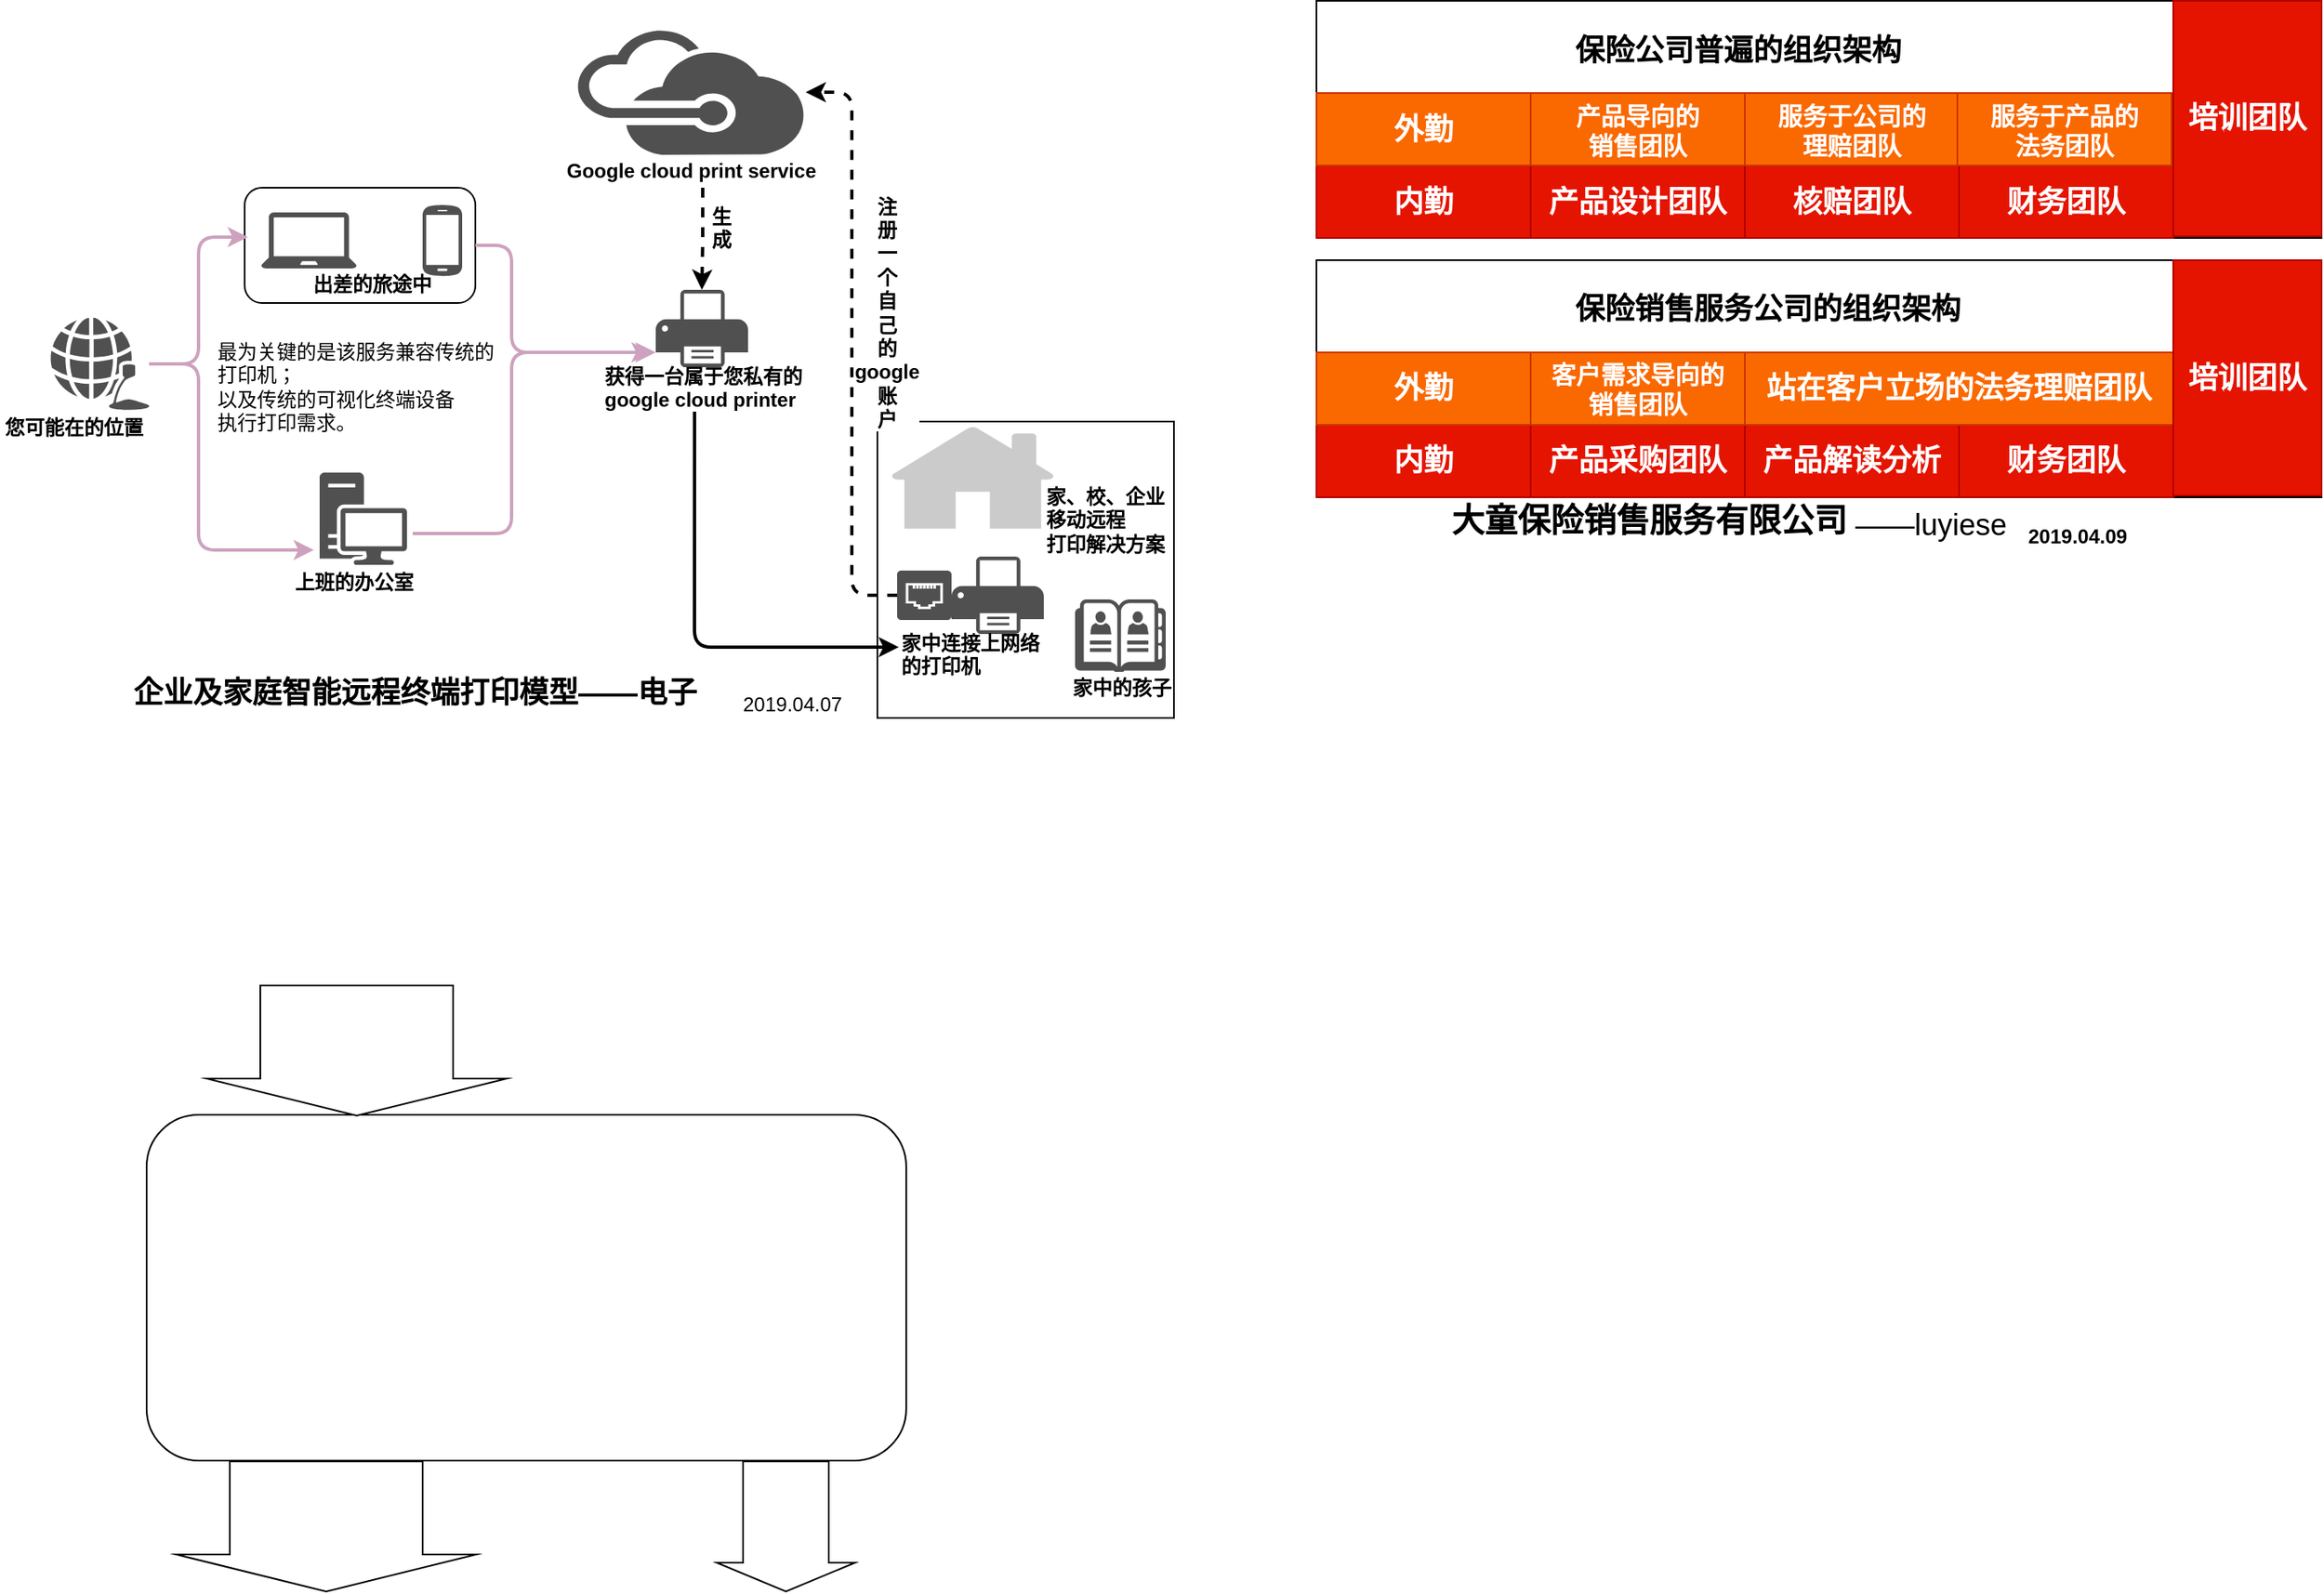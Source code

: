 <mxfile version="10.6.0" type="github"><diagram id="jo9v7P09ygBNdLOwuYa4" name="Page-1"><mxGraphModel dx="1348" dy="1374" grid="1" gridSize="10" guides="1" tooltips="1" connect="1" arrows="1" fold="1" page="1" pageScale="1" pageWidth="827" pageHeight="1169" math="0" shadow="0"><root><mxCell id="0"/><mxCell id="1" parent="0"/><mxCell id="vyuO964C4UvbQYeFPGE2-1" value="" style="group" parent="1" vertex="1" connectable="0"><mxGeometry x="-372.5" y="225" width="318" height="226" as="geometry"/></mxCell><mxCell id="vyuO964C4UvbQYeFPGE2-2" value="" style="whiteSpace=wrap;html=1;aspect=fixed;" parent="vyuO964C4UvbQYeFPGE2-1" vertex="1"><mxGeometry x="116" y="44" width="180" height="180" as="geometry"/></mxCell><mxCell id="vyuO964C4UvbQYeFPGE2-3" value="" style="shadow=0;dashed=0;html=1;strokeColor=none;labelPosition=center;verticalLabelPosition=bottom;verticalAlign=top;outlineConnect=0;align=center;shape=mxgraph.office.concepts.home;fillColor=#CCCBCB;" parent="vyuO964C4UvbQYeFPGE2-1" vertex="1"><mxGeometry x="124" y="47" width="100" height="62" as="geometry"/></mxCell><mxCell id="vyuO964C4UvbQYeFPGE2-4" value="" style="group" parent="vyuO964C4UvbQYeFPGE2-1" vertex="1" connectable="0"><mxGeometry x="128" y="126" width="100" height="73" as="geometry"/></mxCell><mxCell id="vyuO964C4UvbQYeFPGE2-5" value="" style="shadow=0;dashed=0;html=1;strokeColor=none;fillColor=#505050;labelPosition=center;verticalLabelPosition=bottom;verticalAlign=top;outlineConnect=0;align=center;shape=mxgraph.office.devices.data_jack;" parent="vyuO964C4UvbQYeFPGE2-4" vertex="1"><mxGeometry y="8.5" width="33" height="30" as="geometry"/></mxCell><mxCell id="vyuO964C4UvbQYeFPGE2-6" value="" style="shadow=0;dashed=0;html=1;strokeColor=none;fillColor=#505050;labelPosition=center;verticalLabelPosition=bottom;verticalAlign=top;outlineConnect=0;align=center;shape=mxgraph.office.devices.printer;" parent="vyuO964C4UvbQYeFPGE2-4" vertex="1"><mxGeometry x="33" width="56" height="47" as="geometry"/></mxCell><mxCell id="vyuO964C4UvbQYeFPGE2-7" value="&lt;b&gt;家中连接上网络&lt;br&gt;的打印机&lt;/b&gt;&lt;br&gt;" style="text;html=1;resizable=0;points=[];autosize=1;align=left;verticalAlign=top;spacingTop=-4;" parent="vyuO964C4UvbQYeFPGE2-4" vertex="1"><mxGeometry y="43" width="100" height="30" as="geometry"/></mxCell><mxCell id="vyuO964C4UvbQYeFPGE2-8" value="" style="group" parent="vyuO964C4UvbQYeFPGE2-1" vertex="1" connectable="0"><mxGeometry x="232" y="152" width="80" height="64" as="geometry"/></mxCell><mxCell id="vyuO964C4UvbQYeFPGE2-9" value="" style="shadow=0;dashed=0;html=1;strokeColor=none;fillColor=#505050;labelPosition=center;verticalLabelPosition=bottom;verticalAlign=top;outlineConnect=0;align=center;shape=mxgraph.office.concepts.address_book;" parent="vyuO964C4UvbQYeFPGE2-8" vertex="1"><mxGeometry x="4" width="55" height="44" as="geometry"/></mxCell><mxCell id="vyuO964C4UvbQYeFPGE2-10" value="&lt;b&gt;家中的孩子&lt;/b&gt;" style="text;html=1;resizable=0;points=[];autosize=1;align=left;verticalAlign=top;spacingTop=-4;" parent="vyuO964C4UvbQYeFPGE2-8" vertex="1"><mxGeometry y="44" width="80" height="20" as="geometry"/></mxCell><mxCell id="vyuO964C4UvbQYeFPGE2-11" value="" style="group" parent="vyuO964C4UvbQYeFPGE2-1" vertex="1" connectable="0"><mxGeometry x="-67.5" y="30" width="150" height="96" as="geometry"/></mxCell><mxCell id="vyuO964C4UvbQYeFPGE2-12" value="&lt;b&gt;家、校、企业&lt;br&gt;移动远程&lt;br&gt;打印解决方案&lt;br&gt;&lt;/b&gt;" style="text;html=1;resizable=0;points=[];autosize=1;align=left;verticalAlign=top;spacingTop=-4;" parent="vyuO964C4UvbQYeFPGE2-1" vertex="1"><mxGeometry x="216" y="80" width="90" height="40" as="geometry"/></mxCell><mxCell id="vyuO964C4UvbQYeFPGE2-13" value="2019.04.07" style="text;html=1;resizable=0;points=[];autosize=1;align=left;verticalAlign=top;spacingTop=-4;" parent="vyuO964C4UvbQYeFPGE2-1" vertex="1"><mxGeometry x="32.5" y="206" width="80" height="20" as="geometry"/></mxCell><mxCell id="vyuO964C4UvbQYeFPGE2-14" value="" style="group" parent="1" vertex="1" connectable="0"><mxGeometry x="-630.5" y="137" width="130" height="60" as="geometry"/></mxCell><mxCell id="vyuO964C4UvbQYeFPGE2-15" value="" style="rounded=1;whiteSpace=wrap;html=1;" parent="vyuO964C4UvbQYeFPGE2-14" vertex="1"><mxGeometry x="-10" y="-10" width="140" height="70" as="geometry"/></mxCell><mxCell id="vyuO964C4UvbQYeFPGE2-16" value="" style="shadow=0;dashed=0;html=1;strokeColor=none;fillColor=#505050;labelPosition=center;verticalLabelPosition=bottom;verticalAlign=top;outlineConnect=0;align=center;shape=mxgraph.office.devices.laptop;" parent="vyuO964C4UvbQYeFPGE2-14" vertex="1"><mxGeometry y="5" width="58" height="34" as="geometry"/></mxCell><mxCell id="vyuO964C4UvbQYeFPGE2-17" value="" style="shadow=0;dashed=0;html=1;strokeColor=none;fillColor=#505050;labelPosition=center;verticalLabelPosition=bottom;verticalAlign=top;outlineConnect=0;align=center;shape=mxgraph.office.devices.cell_phone_android_standalone;" parent="vyuO964C4UvbQYeFPGE2-14" vertex="1"><mxGeometry x="98" width="24" height="44" as="geometry"/></mxCell><mxCell id="vyuO964C4UvbQYeFPGE2-18" value="&lt;b&gt;出差的旅途中&lt;/b&gt;" style="text;html=1;resizable=0;points=[];autosize=1;align=left;verticalAlign=top;spacingTop=-4;" parent="vyuO964C4UvbQYeFPGE2-14" vertex="1"><mxGeometry x="29" y="39" width="90" height="20" as="geometry"/></mxCell><mxCell id="vyuO964C4UvbQYeFPGE2-19" value="" style="group" parent="1" vertex="1" connectable="0"><mxGeometry x="-788.5" y="206" width="100" height="77" as="geometry"/></mxCell><mxCell id="vyuO964C4UvbQYeFPGE2-20" value="" style="shadow=0;dashed=0;html=1;strokeColor=none;fillColor=#505050;labelPosition=center;verticalLabelPosition=bottom;verticalAlign=top;outlineConnect=0;align=center;shape=mxgraph.office.concepts.web_conferencing;" parent="vyuO964C4UvbQYeFPGE2-19" vertex="1"><mxGeometry x="30" width="60" height="56" as="geometry"/></mxCell><mxCell id="vyuO964C4UvbQYeFPGE2-21" value="&lt;b&gt;您可能在的位置&lt;/b&gt;" style="text;html=1;resizable=0;points=[];autosize=1;align=left;verticalAlign=top;spacingTop=-4;" parent="vyuO964C4UvbQYeFPGE2-19" vertex="1"><mxGeometry y="57" width="100" height="20" as="geometry"/></mxCell><mxCell id="vyuO964C4UvbQYeFPGE2-22" value="" style="edgeStyle=elbowEdgeStyle;elbow=horizontal;endArrow=classic;html=1;strokeWidth=2;strokeColor=#CDA2BE;" parent="1" source="vyuO964C4UvbQYeFPGE2-20" edge="1"><mxGeometry width="50" height="50" relative="1" as="geometry"><mxPoint x="-678.5" y="257" as="sourcePoint"/><mxPoint x="-638.5" y="157" as="targetPoint"/></mxGeometry></mxCell><mxCell id="vyuO964C4UvbQYeFPGE2-23" value="" style="edgeStyle=elbowEdgeStyle;elbow=horizontal;endArrow=classic;html=1;strokeWidth=2;strokeColor=#CDA2BE;" parent="1" source="vyuO964C4UvbQYeFPGE2-20" edge="1"><mxGeometry width="50" height="50" relative="1" as="geometry"><mxPoint x="-698.5" y="237" as="sourcePoint"/><mxPoint x="-598.5" y="347" as="targetPoint"/><Array as="points"><mxPoint x="-668.5" y="307"/><mxPoint x="-618.5" y="337"/><mxPoint x="-668.5" y="307"/></Array></mxGeometry></mxCell><mxCell id="vyuO964C4UvbQYeFPGE2-24" value="" style="edgeStyle=elbowEdgeStyle;elbow=horizontal;endArrow=classic;html=1;exitX=1;exitY=0.5;exitDx=0;exitDy=0;strokeWidth=2;strokeColor=#CDA2BE;" parent="1" source="vyuO964C4UvbQYeFPGE2-15" target="vyuO964C4UvbQYeFPGE2-27" edge="1"><mxGeometry width="50" height="50" relative="1" as="geometry"><mxPoint x="-688.5" y="244" as="sourcePoint"/><mxPoint x="-424" y="212.5" as="targetPoint"/><Array as="points"><mxPoint x="-478.5" y="227"/><mxPoint x="-478.5" y="197"/></Array></mxGeometry></mxCell><mxCell id="vyuO964C4UvbQYeFPGE2-25" value="" style="edgeStyle=elbowEdgeStyle;elbow=horizontal;endArrow=classic;html=1;strokeWidth=2;strokeColor=#CDA2BE;" parent="1" edge="1"><mxGeometry width="50" height="50" relative="1" as="geometry"><mxPoint x="-538.5" y="337" as="sourcePoint"/><mxPoint x="-393.5" y="227" as="targetPoint"/><Array as="points"><mxPoint x="-478.5" y="277"/><mxPoint x="-458.5" y="277"/><mxPoint x="-478.5" y="247"/></Array></mxGeometry></mxCell><mxCell id="vyuO964C4UvbQYeFPGE2-26" value="" style="group" parent="1" vertex="1" connectable="0"><mxGeometry x="-424" y="189" width="140" height="73" as="geometry"/></mxCell><mxCell id="vyuO964C4UvbQYeFPGE2-27" value="" style="shadow=0;dashed=0;html=1;strokeColor=none;fillColor=#505050;labelPosition=center;verticalLabelPosition=bottom;verticalAlign=top;outlineConnect=0;align=center;shape=mxgraph.office.devices.printer;" parent="vyuO964C4UvbQYeFPGE2-26" vertex="1"><mxGeometry x="33" width="56" height="47" as="geometry"/></mxCell><mxCell id="vyuO964C4UvbQYeFPGE2-28" value="&lt;b&gt;获得一台属于您私有的&lt;br&gt;google cloud printer&lt;/b&gt;" style="text;html=1;resizable=0;points=[];autosize=1;align=left;verticalAlign=top;spacingTop=-4;" parent="vyuO964C4UvbQYeFPGE2-26" vertex="1"><mxGeometry y="43" width="140" height="30" as="geometry"/></mxCell><mxCell id="vyuO964C4UvbQYeFPGE2-29" value="" style="edgeStyle=elbowEdgeStyle;elbow=horizontal;endArrow=classic;html=1;dashed=1;strokeWidth=2;strokeColor=#000000;" parent="1" source="vyuO964C4UvbQYeFPGE2-5" target="vyuO964C4UvbQYeFPGE2-37" edge="1"><mxGeometry width="50" height="50" relative="1" as="geometry"><mxPoint x="-668.5" y="264" as="sourcePoint"/><mxPoint x="-608.5" y="187" as="targetPoint"/></mxGeometry></mxCell><mxCell id="vyuO964C4UvbQYeFPGE2-30" value="&lt;b&gt;注&lt;br&gt;册&lt;br&gt;一&lt;br&gt;个&lt;br&gt;自&lt;br&gt;己&lt;br&gt;的&lt;br&gt;google&lt;br&gt;账&lt;br&gt;户&lt;/b&gt;" style="text;html=1;resizable=0;points=[];align=center;verticalAlign=middle;labelBackgroundColor=#ffffff;" parent="vyuO964C4UvbQYeFPGE2-29" vertex="1" connectable="0"><mxGeometry x="0.346" y="-2" relative="1" as="geometry"><mxPoint x="19" y="44" as="offset"/></mxGeometry></mxCell><mxCell id="vyuO964C4UvbQYeFPGE2-31" value="" style="edgeStyle=orthogonalEdgeStyle;rounded=0;orthogonalLoop=1;jettySize=auto;html=1;strokeWidth=2;dashed=1;" parent="1" source="vyuO964C4UvbQYeFPGE2-38" target="vyuO964C4UvbQYeFPGE2-27" edge="1"><mxGeometry relative="1" as="geometry"/></mxCell><mxCell id="vyuO964C4UvbQYeFPGE2-32" value="" style="edgeStyle=elbowEdgeStyle;elbow=horizontal;endArrow=classic;html=1;entryX=0.01;entryY=0.4;entryDx=0;entryDy=0;entryPerimeter=0;exitX=0.404;exitY=1.033;exitDx=0;exitDy=0;exitPerimeter=0;strokeWidth=2;" parent="1" source="vyuO964C4UvbQYeFPGE2-28" target="vyuO964C4UvbQYeFPGE2-7" edge="1"><mxGeometry width="50" height="50" relative="1" as="geometry"><mxPoint x="-688.5" y="247" as="sourcePoint"/><mxPoint x="-628.5" y="341" as="targetPoint"/><Array as="points"><mxPoint x="-367.5" y="297"/><mxPoint x="-377.5" y="337"/></Array></mxGeometry></mxCell><mxCell id="vyuO964C4UvbQYeFPGE2-33" value="&lt;b&gt;&lt;font style=&quot;font-size: 18px&quot;&gt;企业及家庭智能远程终端打印模型——电子&lt;/font&gt;&lt;/b&gt;" style="text;html=1;resizable=0;points=[];autosize=1;align=left;verticalAlign=top;spacingTop=-4;" parent="1" vertex="1"><mxGeometry x="-710.5" y="421" width="360" height="20" as="geometry"/></mxCell><mxCell id="vyuO964C4UvbQYeFPGE2-34" value="最为关键的是该服务兼容传统的&lt;br&gt;打印机；&lt;br&gt;以及传统的可视化终端设备&lt;br&gt;执行打印需求。" style="text;html=1;resizable=0;points=[];autosize=1;align=left;verticalAlign=top;spacingTop=-4;" parent="1" vertex="1"><mxGeometry x="-659" y="217" width="180" height="60" as="geometry"/></mxCell><mxCell id="vyuO964C4UvbQYeFPGE2-35" value="&lt;b&gt;生&lt;br&gt;成&lt;/b&gt;" style="text;html=1;resizable=0;points=[];autosize=1;align=left;verticalAlign=top;spacingTop=-4;" parent="1" vertex="1"><mxGeometry x="-359.5" y="135" width="30" height="30" as="geometry"/></mxCell><mxCell id="vyuO964C4UvbQYeFPGE2-36" value="" style="group" parent="1" vertex="1" connectable="0"><mxGeometry x="-447.5" y="31" width="170" height="96" as="geometry"/></mxCell><mxCell id="vyuO964C4UvbQYeFPGE2-37" value="" style="shadow=0;dashed=0;html=1;strokeColor=none;fillColor=#505050;labelPosition=center;verticalLabelPosition=bottom;outlineConnect=0;verticalAlign=top;align=center;shape=mxgraph.office.clouds.azure;" parent="vyuO964C4UvbQYeFPGE2-36" vertex="1"><mxGeometry x="7.5" width="140" height="76" as="geometry"/></mxCell><mxCell id="vyuO964C4UvbQYeFPGE2-38" value="&lt;b&gt;Google cloud print service&lt;/b&gt;" style="text;html=1;resizable=0;points=[];autosize=1;align=left;verticalAlign=top;spacingTop=-4;" parent="vyuO964C4UvbQYeFPGE2-36" vertex="1"><mxGeometry y="76" width="170" height="20" as="geometry"/></mxCell><mxCell id="vyuO964C4UvbQYeFPGE2-39" value="" style="group" parent="1" vertex="1" connectable="0"><mxGeometry x="-612" y="300" width="90" height="76.5" as="geometry"/></mxCell><mxCell id="vyuO964C4UvbQYeFPGE2-40" value="" style="shadow=0;dashed=0;html=1;strokeColor=none;fillColor=#505050;labelPosition=center;verticalLabelPosition=bottom;verticalAlign=top;outlineConnect=0;align=center;shape=mxgraph.office.devices.workstation;" parent="vyuO964C4UvbQYeFPGE2-39" vertex="1"><mxGeometry x="17" width="53" height="56" as="geometry"/></mxCell><mxCell id="vyuO964C4UvbQYeFPGE2-41" value="&lt;b&gt;上班的办公室&lt;/b&gt;" style="text;html=1;resizable=0;points=[];autosize=1;align=left;verticalAlign=top;spacingTop=-4;" parent="vyuO964C4UvbQYeFPGE2-39" vertex="1"><mxGeometry y="56.5" width="90" height="20" as="geometry"/></mxCell><mxCell id="D7P_MAQjHgRkGHAeRCIq-31" value="" style="group;container=1;" parent="1" vertex="1" connectable="0"><mxGeometry x="10" y="13.5" width="610" height="335" as="geometry"/></mxCell><mxCell id="D7P_MAQjHgRkGHAeRCIq-28" value="&lt;span&gt;&lt;font style=&quot;font-size: 20px&quot;&gt;&lt;b&gt;大童保险销售服务有限公司&lt;/b&gt;&lt;/font&gt;&lt;/span&gt;" style="text;html=1;resizable=0;points=[];autosize=1;align=left;verticalAlign=top;spacingTop=-4;fontSize=20;" parent="D7P_MAQjHgRkGHAeRCIq-31" vertex="1"><mxGeometry x="80" y="300" width="260" height="30" as="geometry"/></mxCell><mxCell id="D7P_MAQjHgRkGHAeRCIq-29" value="&lt;font style=&quot;font-size: 18px&quot;&gt;——luyiese&lt;/font&gt;" style="text;html=1;resizable=0;points=[];autosize=1;align=left;verticalAlign=top;spacingTop=-4;" parent="D7P_MAQjHgRkGHAeRCIq-31" vertex="1"><mxGeometry x="325" y="305" width="110" height="20" as="geometry"/></mxCell><mxCell id="D7P_MAQjHgRkGHAeRCIq-30" value="&lt;b&gt;2019.04.09&lt;/b&gt;" style="text;html=1;resizable=0;points=[];autosize=1;align=left;verticalAlign=top;spacingTop=-4;" parent="D7P_MAQjHgRkGHAeRCIq-31" vertex="1"><mxGeometry x="430" y="315" width="80" height="20" as="geometry"/></mxCell><mxCell id="D7P_MAQjHgRkGHAeRCIq-32" value="" style="group" parent="D7P_MAQjHgRkGHAeRCIq-31" vertex="1" connectable="0"><mxGeometry width="610" height="301.5" as="geometry"/></mxCell><mxCell id="D7P_MAQjHgRkGHAeRCIq-14" value="" style="group" parent="D7P_MAQjHgRkGHAeRCIq-32" vertex="1" connectable="0"><mxGeometry width="610" height="144" as="geometry"/></mxCell><mxCell id="D7P_MAQjHgRkGHAeRCIq-2" value="" style="rounded=0;whiteSpace=wrap;html=1;fontStyle=1" parent="D7P_MAQjHgRkGHAeRCIq-14" vertex="1"><mxGeometry width="610" height="144" as="geometry"/></mxCell><mxCell id="D7P_MAQjHgRkGHAeRCIq-3" value="" style="rounded=0;whiteSpace=wrap;html=1;fontStyle=1" parent="D7P_MAQjHgRkGHAeRCIq-14" vertex="1"><mxGeometry y="100" width="510" height="44" as="geometry"/></mxCell><mxCell id="D7P_MAQjHgRkGHAeRCIq-4" value="&lt;font style=&quot;font-size: 18px&quot;&gt;内勤&lt;/font&gt;" style="rounded=0;whiteSpace=wrap;html=1;fillColor=#e51400;strokeColor=#B20000;fontColor=#ffffff;fontStyle=1" parent="D7P_MAQjHgRkGHAeRCIq-14" vertex="1"><mxGeometry y="100" width="130" height="44" as="geometry"/></mxCell><mxCell id="D7P_MAQjHgRkGHAeRCIq-5" value="&lt;font style=&quot;font-size: 18px&quot;&gt;产品设计团队&lt;/font&gt;" style="rounded=0;whiteSpace=wrap;html=1;fillColor=#e51400;strokeColor=#B20000;fontColor=#ffffff;fontStyle=1" parent="D7P_MAQjHgRkGHAeRCIq-14" vertex="1"><mxGeometry x="130" y="100" width="130" height="44" as="geometry"/></mxCell><mxCell id="D7P_MAQjHgRkGHAeRCIq-6" value="&lt;font style=&quot;font-size: 18px&quot;&gt;核赔团队&lt;/font&gt;" style="rounded=0;whiteSpace=wrap;html=1;fillColor=#e51400;strokeColor=#B20000;fontColor=#ffffff;fontStyle=1" parent="D7P_MAQjHgRkGHAeRCIq-14" vertex="1"><mxGeometry x="260" y="100" width="130" height="44" as="geometry"/></mxCell><mxCell id="D7P_MAQjHgRkGHAeRCIq-7" value="&lt;font style=&quot;font-size: 18px&quot;&gt;财务团队&lt;/font&gt;" style="rounded=0;whiteSpace=wrap;html=1;fillColor=#e51400;strokeColor=#B20000;fontColor=#ffffff;fontStyle=1;fontSize=15;" parent="D7P_MAQjHgRkGHAeRCIq-14" vertex="1"><mxGeometry x="390" y="100" width="130" height="44" as="geometry"/></mxCell><mxCell id="D7P_MAQjHgRkGHAeRCIq-8" value="&lt;font style=&quot;font-size: 18px&quot;&gt;外勤&lt;/font&gt;" style="rounded=0;whiteSpace=wrap;html=1;fillColor=#fa6800;strokeColor=#C73500;fontColor=#ffffff;fontStyle=1" parent="D7P_MAQjHgRkGHAeRCIq-14" vertex="1"><mxGeometry y="56" width="130" height="44" as="geometry"/></mxCell><mxCell id="D7P_MAQjHgRkGHAeRCIq-9" value="&lt;font style=&quot;font-size: 15px&quot;&gt;产品导向的&lt;br&gt;销售团队&lt;/font&gt;" style="rounded=0;whiteSpace=wrap;html=1;fillColor=#fa6800;strokeColor=#C73500;fontColor=#ffffff;fontStyle=1" parent="D7P_MAQjHgRkGHAeRCIq-14" vertex="1"><mxGeometry x="130" y="56" width="130" height="44" as="geometry"/></mxCell><mxCell id="D7P_MAQjHgRkGHAeRCIq-10" value="&lt;font style=&quot;font-size: 15px&quot;&gt;服务于公司的&lt;br&gt;理赔团队&lt;/font&gt;" style="rounded=0;whiteSpace=wrap;html=1;fillColor=#fa6800;strokeColor=#C73500;fontColor=#ffffff;fontStyle=1" parent="D7P_MAQjHgRkGHAeRCIq-14" vertex="1"><mxGeometry x="260" y="56" width="130" height="44" as="geometry"/></mxCell><mxCell id="D7P_MAQjHgRkGHAeRCIq-11" value="&lt;font style=&quot;font-size: 15px&quot;&gt;服务于产品的&lt;br&gt;法务团队&lt;/font&gt;" style="rounded=0;whiteSpace=wrap;html=1;fillColor=#fa6800;strokeColor=#C73500;fontColor=#ffffff;fontStyle=1" parent="D7P_MAQjHgRkGHAeRCIq-14" vertex="1"><mxGeometry x="389" y="56" width="130" height="44" as="geometry"/></mxCell><mxCell id="D7P_MAQjHgRkGHAeRCIq-12" value="&lt;font style=&quot;font-size: 18px&quot;&gt;培训团队&lt;/font&gt;" style="rounded=0;whiteSpace=wrap;html=1;fillColor=#e51400;strokeColor=#B20000;fontColor=#ffffff;fontStyle=1" parent="D7P_MAQjHgRkGHAeRCIq-14" vertex="1"><mxGeometry x="520" width="90" height="143" as="geometry"/></mxCell><mxCell id="D7P_MAQjHgRkGHAeRCIq-13" value="&lt;span&gt;&lt;font style=&quot;font-size: 18px&quot;&gt;保险公司普遍的组织架构&lt;/font&gt;&lt;/span&gt;" style="text;html=1;resizable=0;points=[];autosize=1;align=left;verticalAlign=top;spacingTop=-4;fontStyle=1" parent="D7P_MAQjHgRkGHAeRCIq-14" vertex="1"><mxGeometry x="155" y="17" width="210" height="20" as="geometry"/></mxCell><mxCell id="D7P_MAQjHgRkGHAeRCIq-15" value="" style="group" parent="D7P_MAQjHgRkGHAeRCIq-32" vertex="1" connectable="0"><mxGeometry y="157.5" width="610" height="144" as="geometry"/></mxCell><mxCell id="D7P_MAQjHgRkGHAeRCIq-16" value="" style="rounded=0;whiteSpace=wrap;html=1;fontStyle=1" parent="D7P_MAQjHgRkGHAeRCIq-15" vertex="1"><mxGeometry width="610" height="144" as="geometry"/></mxCell><mxCell id="D7P_MAQjHgRkGHAeRCIq-17" value="" style="rounded=0;whiteSpace=wrap;html=1;fontStyle=1" parent="D7P_MAQjHgRkGHAeRCIq-15" vertex="1"><mxGeometry y="100" width="510" height="44" as="geometry"/></mxCell><mxCell id="D7P_MAQjHgRkGHAeRCIq-18" value="&lt;font style=&quot;font-size: 18px&quot;&gt;内勤&lt;/font&gt;" style="rounded=0;whiteSpace=wrap;html=1;fillColor=#e51400;strokeColor=#B20000;fontColor=#ffffff;fontStyle=1" parent="D7P_MAQjHgRkGHAeRCIq-15" vertex="1"><mxGeometry y="100" width="130" height="44" as="geometry"/></mxCell><mxCell id="D7P_MAQjHgRkGHAeRCIq-19" value="&lt;font style=&quot;font-size: 18px&quot;&gt;产品采购团队&lt;/font&gt;" style="rounded=0;whiteSpace=wrap;html=1;fillColor=#e51400;strokeColor=#B20000;fontColor=#ffffff;fontStyle=1" parent="D7P_MAQjHgRkGHAeRCIq-15" vertex="1"><mxGeometry x="130" y="100" width="130" height="44" as="geometry"/></mxCell><mxCell id="D7P_MAQjHgRkGHAeRCIq-20" value="&lt;font style=&quot;font-size: 18px&quot;&gt;产品解读分析&lt;/font&gt;" style="rounded=0;whiteSpace=wrap;html=1;fillColor=#e51400;strokeColor=#B20000;fontColor=#ffffff;fontStyle=1" parent="D7P_MAQjHgRkGHAeRCIq-15" vertex="1"><mxGeometry x="260" y="100" width="130" height="44" as="geometry"/></mxCell><mxCell id="D7P_MAQjHgRkGHAeRCIq-21" value="&lt;font style=&quot;font-size: 18px&quot;&gt;财务团队&lt;/font&gt;" style="rounded=0;whiteSpace=wrap;html=1;fillColor=#e51400;strokeColor=#B20000;fontColor=#ffffff;fontStyle=1" parent="D7P_MAQjHgRkGHAeRCIq-15" vertex="1"><mxGeometry x="390" y="100" width="130" height="44" as="geometry"/></mxCell><mxCell id="D7P_MAQjHgRkGHAeRCIq-22" value="&lt;font style=&quot;font-size: 18px&quot;&gt;外勤&lt;/font&gt;" style="rounded=0;whiteSpace=wrap;html=1;fillColor=#fa6800;strokeColor=#C73500;fontColor=#ffffff;fontStyle=1" parent="D7P_MAQjHgRkGHAeRCIq-15" vertex="1"><mxGeometry y="56" width="130" height="44" as="geometry"/></mxCell><mxCell id="D7P_MAQjHgRkGHAeRCIq-23" value="&lt;font style=&quot;font-size: 15px&quot;&gt;客户需求导向的&lt;br&gt;销售团队&lt;/font&gt;" style="rounded=0;whiteSpace=wrap;html=1;fillColor=#fa6800;strokeColor=#C73500;fontColor=#ffffff;fontStyle=1" parent="D7P_MAQjHgRkGHAeRCIq-15" vertex="1"><mxGeometry x="130" y="56" width="130" height="44" as="geometry"/></mxCell><mxCell id="D7P_MAQjHgRkGHAeRCIq-24" value="&lt;font style=&quot;font-size: 18px&quot;&gt;站在客户立场的法务理赔团队&lt;/font&gt;" style="rounded=0;whiteSpace=wrap;html=1;fillColor=#fa6800;strokeColor=#C73500;fontColor=#ffffff;fontStyle=1" parent="D7P_MAQjHgRkGHAeRCIq-15" vertex="1"><mxGeometry x="260" y="56" width="260" height="44" as="geometry"/></mxCell><mxCell id="D7P_MAQjHgRkGHAeRCIq-26" value="&lt;font style=&quot;font-size: 18px&quot;&gt;培训团队&lt;/font&gt;" style="rounded=0;whiteSpace=wrap;html=1;fillColor=#e51400;strokeColor=#B20000;fontColor=#ffffff;fontStyle=1" parent="D7P_MAQjHgRkGHAeRCIq-15" vertex="1"><mxGeometry x="520" width="90" height="143" as="geometry"/></mxCell><mxCell id="D7P_MAQjHgRkGHAeRCIq-27" value="&lt;span&gt;&lt;font style=&quot;font-size: 18px&quot;&gt;保险销售服务公司的组织架构&lt;/font&gt;&lt;/span&gt;" style="text;html=1;resizable=0;points=[];autosize=1;align=left;verticalAlign=top;spacingTop=-4;fontStyle=1" parent="D7P_MAQjHgRkGHAeRCIq-15" vertex="1"><mxGeometry x="155" y="17" width="250" height="20" as="geometry"/></mxCell><mxCell id="zsG36klOCFNvqO3pEnIf-1" value="" style="rounded=1;whiteSpace=wrap;html=1;" vertex="1" parent="1"><mxGeometry x="-700" y="690" width="461" height="210" as="geometry"/></mxCell><mxCell id="zsG36klOCFNvqO3pEnIf-7" value="" style="shape=singleArrow;whiteSpace=wrap;html=1;rotation=90;arrowWidth=0.619;arrowSize=0.222;" vertex="1" parent="1"><mxGeometry x="-351.5" y="898" width="79" height="84" as="geometry"/></mxCell><mxCell id="zsG36klOCFNvqO3pEnIf-8" value="" style="shape=singleArrow;whiteSpace=wrap;html=1;rotation=90;arrowWidth=0.643;arrowSize=0.285;" vertex="1" parent="1"><mxGeometry x="-630.5" y="849" width="79" height="182" as="geometry"/></mxCell><mxCell id="zsG36klOCFNvqO3pEnIf-9" value="" style="shape=singleArrow;whiteSpace=wrap;html=1;rotation=90;arrowWidth=0.643;arrowSize=0.285;" vertex="1" parent="1"><mxGeometry x="-612" y="560" width="79" height="182" as="geometry"/></mxCell></root></mxGraphModel></diagram></mxfile>